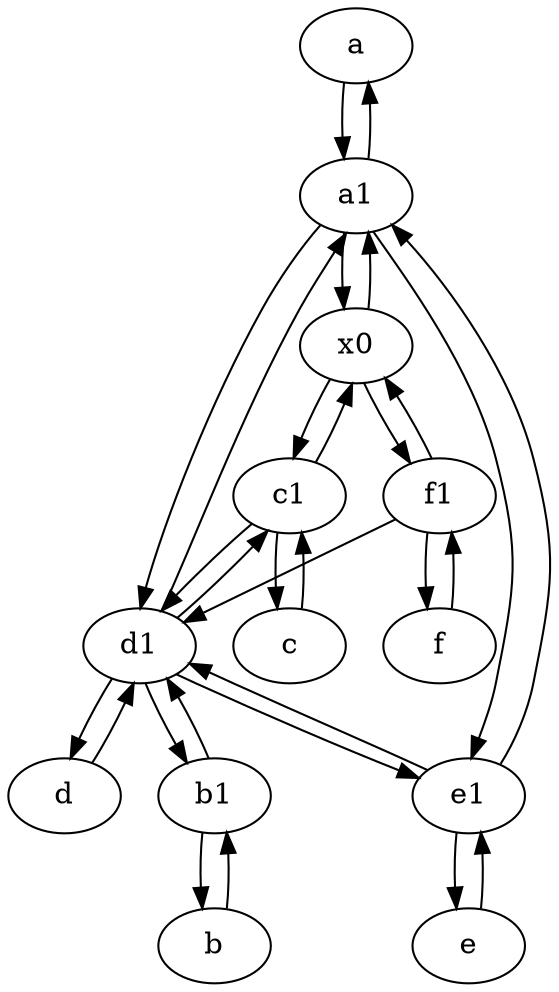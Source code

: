 digraph  {
	a [pos="40,10!"];
	a1 [pos="40,15!"];
	c [pos="20,10!"];
	b1 [pos="45,20!"];
	b [pos="50,20!"];
	d [pos="20,30!"];
	d1 [pos="25,30!"];
	e1 [pos="25,45!"];
	e [pos="30,50!"];
	f [pos="15,45!"];
	x0;
	f1;
	c1 [pos="30,15!"];
	d1 -> e1;
	d -> d1;
	e -> e1;
	e1 -> d1;
	e1 -> a1;
	c1 -> c;
	x0 -> a1;
	a -> a1;
	f1 -> x0;
	f1 -> d1;
	c1 -> x0;
	a1 -> x0;
	c1 -> d1;
	d1 -> b1;
	a1 -> e1;
	b1 -> d1;
	x0 -> f1;
	d1 -> a1;
	d1 -> c1;
	c -> c1;
	d1 -> d;
	e1 -> e;
	a1 -> a;
	x0 -> c1;
	a1 -> d1;
	b -> b1;
	f -> f1;
	f1 -> f;
	b1 -> b;

	}